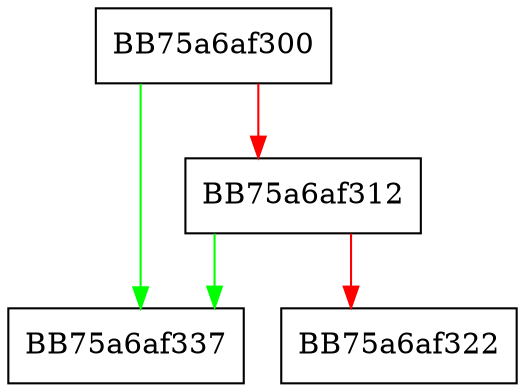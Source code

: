 digraph getCurrentProperty {
  node [shape="box"];
  graph [splines=ortho];
  BB75a6af300 -> BB75a6af337 [color="green"];
  BB75a6af300 -> BB75a6af312 [color="red"];
  BB75a6af312 -> BB75a6af337 [color="green"];
  BB75a6af312 -> BB75a6af322 [color="red"];
}